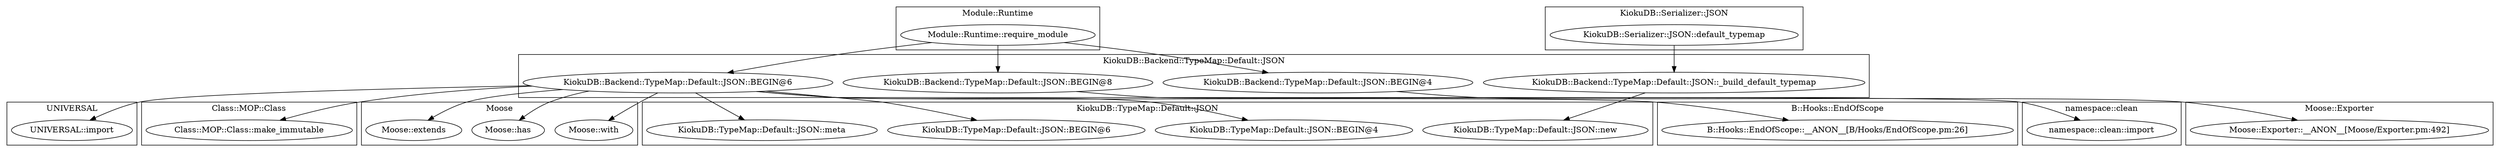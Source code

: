digraph {
graph [overlap=false]
subgraph cluster_UNIVERSAL {
	label="UNIVERSAL";
	"UNIVERSAL::import";
}
subgraph cluster_namespace_clean {
	label="namespace::clean";
	"namespace::clean::import";
}
subgraph cluster_Class_MOP_Class {
	label="Class::MOP::Class";
	"Class::MOP::Class::make_immutable";
}
subgraph cluster_Moose {
	label="Moose";
	"Moose::with";
	"Moose::has";
	"Moose::extends";
}
subgraph cluster_KiokuDB_Backend_TypeMap_Default_JSON {
	label="KiokuDB::Backend::TypeMap::Default::JSON";
	"KiokuDB::Backend::TypeMap::Default::JSON::BEGIN@6";
	"KiokuDB::Backend::TypeMap::Default::JSON::BEGIN@8";
	"KiokuDB::Backend::TypeMap::Default::JSON::_build_default_typemap";
	"KiokuDB::Backend::TypeMap::Default::JSON::BEGIN@4";
}
subgraph cluster_Module_Runtime {
	label="Module::Runtime";
	"Module::Runtime::require_module";
}
subgraph cluster_KiokuDB_Serializer_JSON {
	label="KiokuDB::Serializer::JSON";
	"KiokuDB::Serializer::JSON::default_typemap";
}
subgraph cluster_KiokuDB_TypeMap_Default_JSON {
	label="KiokuDB::TypeMap::Default::JSON";
	"KiokuDB::TypeMap::Default::JSON::meta";
	"KiokuDB::TypeMap::Default::JSON::BEGIN@4";
	"KiokuDB::TypeMap::Default::JSON::BEGIN@6";
	"KiokuDB::TypeMap::Default::JSON::new";
}
subgraph cluster_Moose_Exporter {
	label="Moose::Exporter";
	"Moose::Exporter::__ANON__[Moose/Exporter.pm:492]";
}
subgraph cluster_B_Hooks_EndOfScope {
	label="B::Hooks::EndOfScope";
	"B::Hooks::EndOfScope::__ANON__[B/Hooks/EndOfScope.pm:26]";
}
"KiokuDB::Backend::TypeMap::Default::JSON::BEGIN@6" -> "KiokuDB::TypeMap::Default::JSON::BEGIN@4";
"KiokuDB::Backend::TypeMap::Default::JSON::BEGIN@6" -> "Moose::extends";
"KiokuDB::Backend::TypeMap::Default::JSON::_build_default_typemap" -> "KiokuDB::TypeMap::Default::JSON::new";
"KiokuDB::Backend::TypeMap::Default::JSON::BEGIN@6" -> "KiokuDB::TypeMap::Default::JSON::meta";
"KiokuDB::Backend::TypeMap::Default::JSON::BEGIN@6" -> "UNIVERSAL::import";
"KiokuDB::Backend::TypeMap::Default::JSON::BEGIN@6" -> "Moose::has";
"Module::Runtime::require_module" -> "KiokuDB::Backend::TypeMap::Default::JSON::BEGIN@6";
"KiokuDB::Backend::TypeMap::Default::JSON::BEGIN@8" -> "namespace::clean::import";
"KiokuDB::Backend::TypeMap::Default::JSON::BEGIN@6" -> "B::Hooks::EndOfScope::__ANON__[B/Hooks/EndOfScope.pm:26]";
"KiokuDB::Backend::TypeMap::Default::JSON::BEGIN@6" -> "Moose::with";
"KiokuDB::Backend::TypeMap::Default::JSON::BEGIN@4" -> "Moose::Exporter::__ANON__[Moose/Exporter.pm:492]";
"Module::Runtime::require_module" -> "KiokuDB::Backend::TypeMap::Default::JSON::BEGIN@4";
"KiokuDB::Backend::TypeMap::Default::JSON::BEGIN@6" -> "KiokuDB::TypeMap::Default::JSON::BEGIN@6";
"KiokuDB::Backend::TypeMap::Default::JSON::BEGIN@6" -> "Class::MOP::Class::make_immutable";
"Module::Runtime::require_module" -> "KiokuDB::Backend::TypeMap::Default::JSON::BEGIN@8";
"KiokuDB::Serializer::JSON::default_typemap" -> "KiokuDB::Backend::TypeMap::Default::JSON::_build_default_typemap";
}
